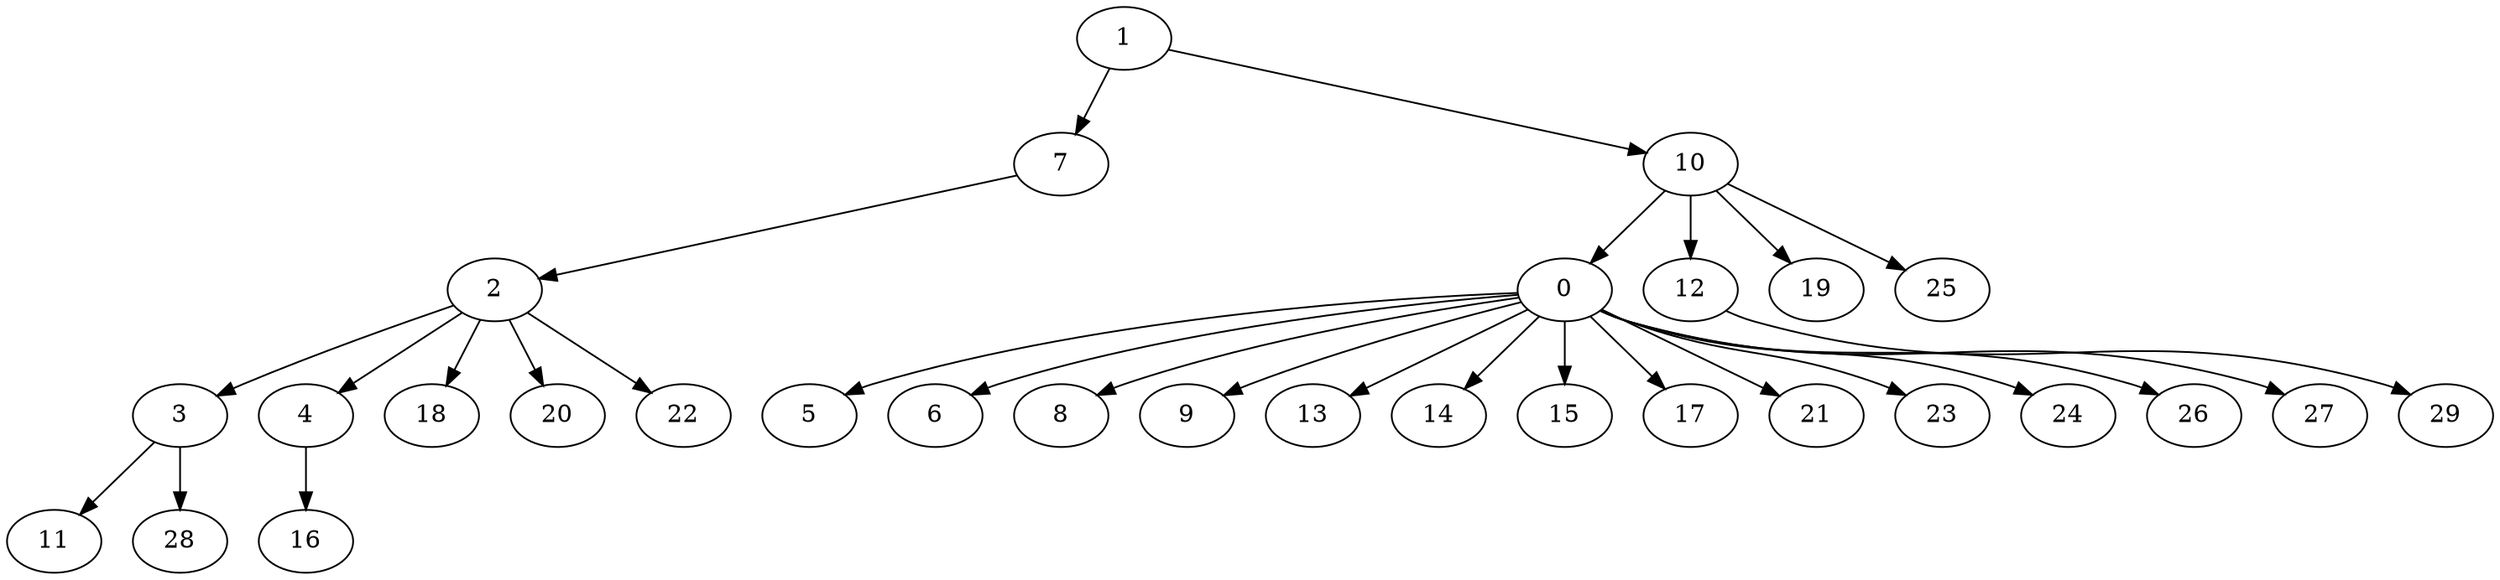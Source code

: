 digraph {
  1 -> 7;
  1 -> 10;
  7 -> 2;
  10 -> 0;
  10 -> 12;
  10 -> 19;
  10 -> 25;
  2 -> 3;
  2 -> 4;
  2 -> 18;
  2 -> 20;
  2 -> 22;
  0 -> 5;
  0 -> 6;
  0 -> 8;
  0 -> 9;
  0 -> 13;
  0 -> 14;
  0 -> 15;
  0 -> 17;
  0 -> 21;
  0 -> 23;
  0 -> 24;
  0 -> 26;
  0 -> 27;
  12 -> 29;
  3 -> 11;
  3 -> 28;
  4 -> 16;
}